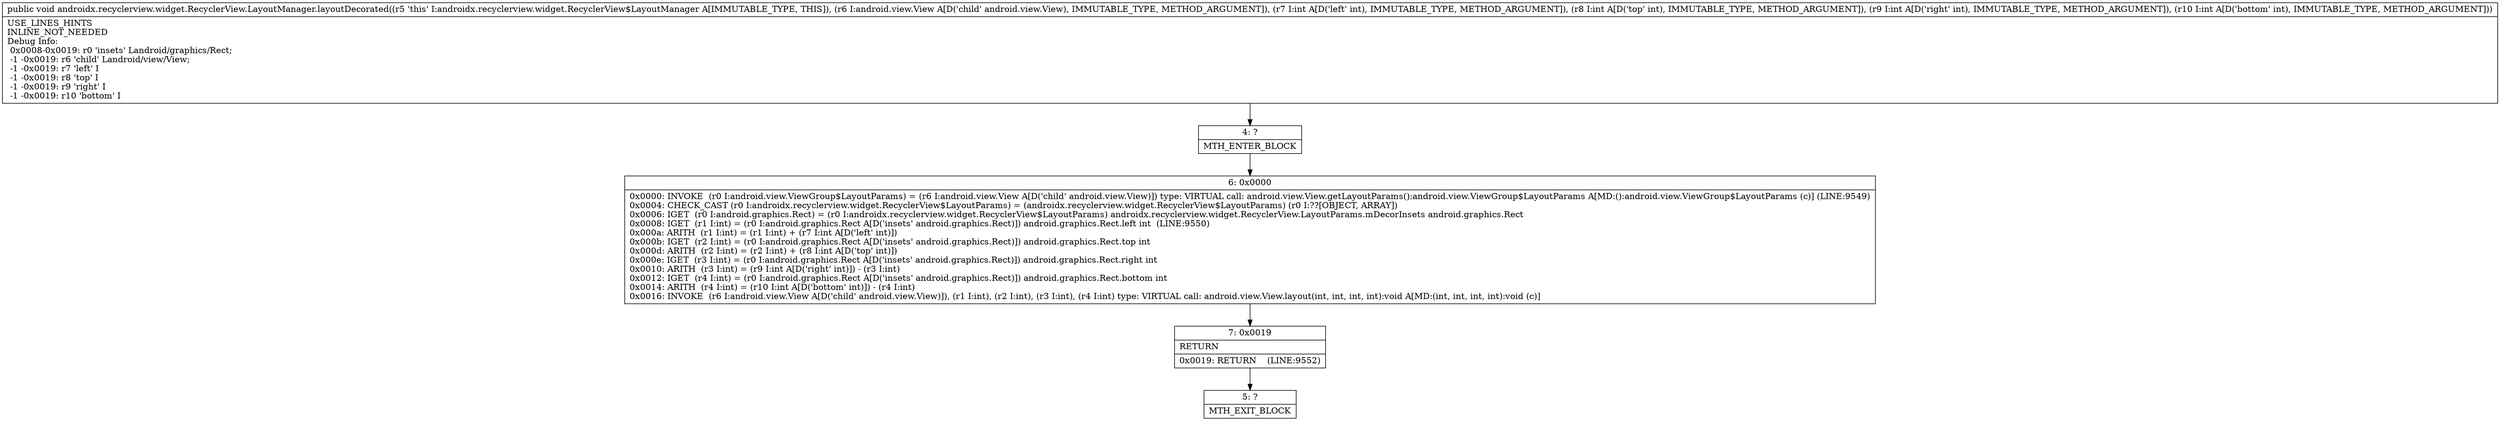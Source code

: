 digraph "CFG forandroidx.recyclerview.widget.RecyclerView.LayoutManager.layoutDecorated(Landroid\/view\/View;IIII)V" {
Node_4 [shape=record,label="{4\:\ ?|MTH_ENTER_BLOCK\l}"];
Node_6 [shape=record,label="{6\:\ 0x0000|0x0000: INVOKE  (r0 I:android.view.ViewGroup$LayoutParams) = (r6 I:android.view.View A[D('child' android.view.View)]) type: VIRTUAL call: android.view.View.getLayoutParams():android.view.ViewGroup$LayoutParams A[MD:():android.view.ViewGroup$LayoutParams (c)] (LINE:9549)\l0x0004: CHECK_CAST (r0 I:androidx.recyclerview.widget.RecyclerView$LayoutParams) = (androidx.recyclerview.widget.RecyclerView$LayoutParams) (r0 I:??[OBJECT, ARRAY]) \l0x0006: IGET  (r0 I:android.graphics.Rect) = (r0 I:androidx.recyclerview.widget.RecyclerView$LayoutParams) androidx.recyclerview.widget.RecyclerView.LayoutParams.mDecorInsets android.graphics.Rect \l0x0008: IGET  (r1 I:int) = (r0 I:android.graphics.Rect A[D('insets' android.graphics.Rect)]) android.graphics.Rect.left int  (LINE:9550)\l0x000a: ARITH  (r1 I:int) = (r1 I:int) + (r7 I:int A[D('left' int)]) \l0x000b: IGET  (r2 I:int) = (r0 I:android.graphics.Rect A[D('insets' android.graphics.Rect)]) android.graphics.Rect.top int \l0x000d: ARITH  (r2 I:int) = (r2 I:int) + (r8 I:int A[D('top' int)]) \l0x000e: IGET  (r3 I:int) = (r0 I:android.graphics.Rect A[D('insets' android.graphics.Rect)]) android.graphics.Rect.right int \l0x0010: ARITH  (r3 I:int) = (r9 I:int A[D('right' int)]) \- (r3 I:int) \l0x0012: IGET  (r4 I:int) = (r0 I:android.graphics.Rect A[D('insets' android.graphics.Rect)]) android.graphics.Rect.bottom int \l0x0014: ARITH  (r4 I:int) = (r10 I:int A[D('bottom' int)]) \- (r4 I:int) \l0x0016: INVOKE  (r6 I:android.view.View A[D('child' android.view.View)]), (r1 I:int), (r2 I:int), (r3 I:int), (r4 I:int) type: VIRTUAL call: android.view.View.layout(int, int, int, int):void A[MD:(int, int, int, int):void (c)]\l}"];
Node_7 [shape=record,label="{7\:\ 0x0019|RETURN\l|0x0019: RETURN    (LINE:9552)\l}"];
Node_5 [shape=record,label="{5\:\ ?|MTH_EXIT_BLOCK\l}"];
MethodNode[shape=record,label="{public void androidx.recyclerview.widget.RecyclerView.LayoutManager.layoutDecorated((r5 'this' I:androidx.recyclerview.widget.RecyclerView$LayoutManager A[IMMUTABLE_TYPE, THIS]), (r6 I:android.view.View A[D('child' android.view.View), IMMUTABLE_TYPE, METHOD_ARGUMENT]), (r7 I:int A[D('left' int), IMMUTABLE_TYPE, METHOD_ARGUMENT]), (r8 I:int A[D('top' int), IMMUTABLE_TYPE, METHOD_ARGUMENT]), (r9 I:int A[D('right' int), IMMUTABLE_TYPE, METHOD_ARGUMENT]), (r10 I:int A[D('bottom' int), IMMUTABLE_TYPE, METHOD_ARGUMENT]))  | USE_LINES_HINTS\lINLINE_NOT_NEEDED\lDebug Info:\l  0x0008\-0x0019: r0 'insets' Landroid\/graphics\/Rect;\l  \-1 \-0x0019: r6 'child' Landroid\/view\/View;\l  \-1 \-0x0019: r7 'left' I\l  \-1 \-0x0019: r8 'top' I\l  \-1 \-0x0019: r9 'right' I\l  \-1 \-0x0019: r10 'bottom' I\l}"];
MethodNode -> Node_4;Node_4 -> Node_6;
Node_6 -> Node_7;
Node_7 -> Node_5;
}

